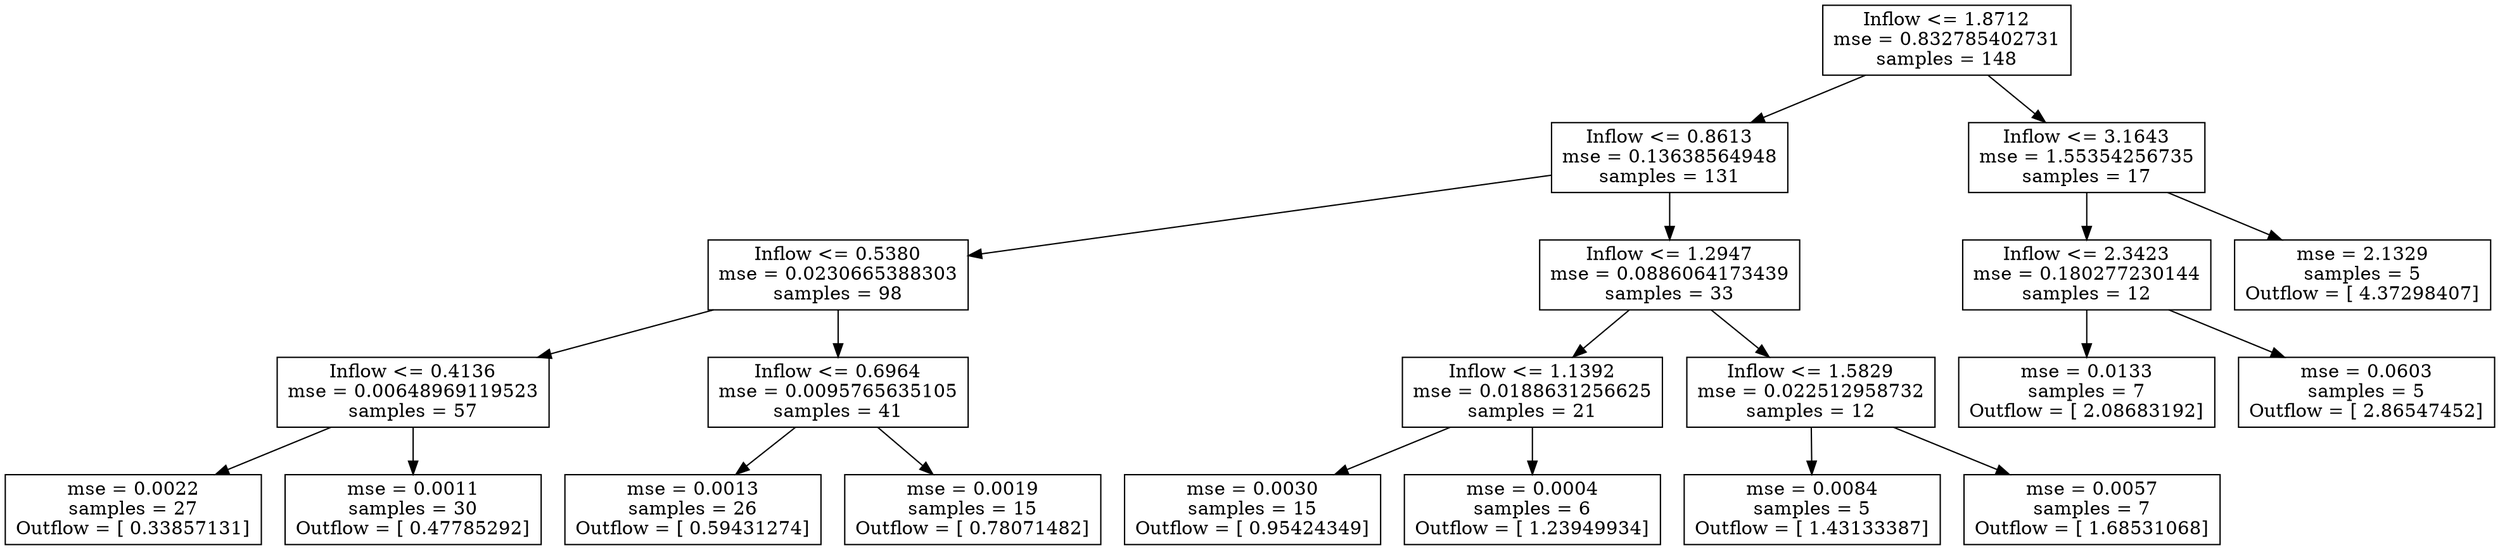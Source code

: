 digraph Tree {
0 [label="Inflow <= 1.8712\nmse = 0.832785402731\nsamples = 148", shape="box"] ;
1 [label="Inflow <= 0.8613\nmse = 0.13638564948\nsamples = 131", shape="box"] ;
0 -> 1 ;
2 [label="Inflow <= 0.5380\nmse = 0.0230665388303\nsamples = 98", shape="box"] ;
1 -> 2 ;
3 [label="Inflow <= 0.4136\nmse = 0.00648969119523\nsamples = 57", shape="box"] ;
2 -> 3 ;
4 [label="mse = 0.0022\nsamples = 27\nOutflow = [ 0.33857131]", shape="box"] ;
3 -> 4 ;
5 [label="mse = 0.0011\nsamples = 30\nOutflow = [ 0.47785292]", shape="box"] ;
3 -> 5 ;
6 [label="Inflow <= 0.6964\nmse = 0.0095765635105\nsamples = 41", shape="box"] ;
2 -> 6 ;
7 [label="mse = 0.0013\nsamples = 26\nOutflow = [ 0.59431274]", shape="box"] ;
6 -> 7 ;
8 [label="mse = 0.0019\nsamples = 15\nOutflow = [ 0.78071482]", shape="box"] ;
6 -> 8 ;
9 [label="Inflow <= 1.2947\nmse = 0.0886064173439\nsamples = 33", shape="box"] ;
1 -> 9 ;
10 [label="Inflow <= 1.1392\nmse = 0.0188631256625\nsamples = 21", shape="box"] ;
9 -> 10 ;
11 [label="mse = 0.0030\nsamples = 15\nOutflow = [ 0.95424349]", shape="box"] ;
10 -> 11 ;
12 [label="mse = 0.0004\nsamples = 6\nOutflow = [ 1.23949934]", shape="box"] ;
10 -> 12 ;
13 [label="Inflow <= 1.5829\nmse = 0.022512958732\nsamples = 12", shape="box"] ;
9 -> 13 ;
14 [label="mse = 0.0084\nsamples = 5\nOutflow = [ 1.43133387]", shape="box"] ;
13 -> 14 ;
15 [label="mse = 0.0057\nsamples = 7\nOutflow = [ 1.68531068]", shape="box"] ;
13 -> 15 ;
16 [label="Inflow <= 3.1643\nmse = 1.55354256735\nsamples = 17", shape="box"] ;
0 -> 16 ;
17 [label="Inflow <= 2.3423\nmse = 0.180277230144\nsamples = 12", shape="box"] ;
16 -> 17 ;
18 [label="mse = 0.0133\nsamples = 7\nOutflow = [ 2.08683192]", shape="box"] ;
17 -> 18 ;
19 [label="mse = 0.0603\nsamples = 5\nOutflow = [ 2.86547452]", shape="box"] ;
17 -> 19 ;
20 [label="mse = 2.1329\nsamples = 5\nOutflow = [ 4.37298407]", shape="box"] ;
16 -> 20 ;
}